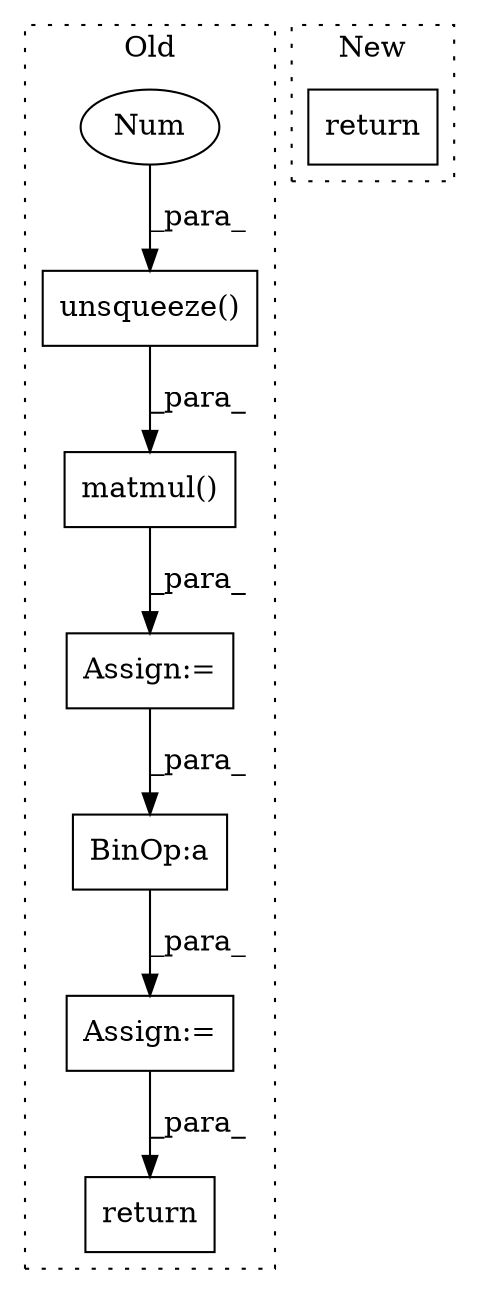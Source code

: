 digraph G {
subgraph cluster0 {
1 [label="matmul()" a="75" s="4983,5026" l="13,1" shape="box"];
3 [label="return" a="93" s="5307" l="7" shape="box"];
4 [label="Assign:=" a="68" s="5240" l="3" shape="box"];
5 [label="BinOp:a" a="82" s="5258" l="1" shape="box"];
6 [label="Assign:=" a="68" s="5130" l="3" shape="box"];
7 [label="unsqueeze()" a="75" s="4996,5013" l="16,1" shape="box"];
8 [label="Num" a="76" s="5012" l="1" shape="ellipse"];
label = "Old";
style="dotted";
}
subgraph cluster1 {
2 [label="return" a="93" s="4765" l="7" shape="box"];
label = "New";
style="dotted";
}
1 -> 6 [label="_para_"];
4 -> 3 [label="_para_"];
5 -> 4 [label="_para_"];
6 -> 5 [label="_para_"];
7 -> 1 [label="_para_"];
8 -> 7 [label="_para_"];
}